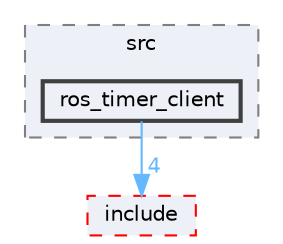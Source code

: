 digraph "smacc_client_library/ros_timer_client/src/ros_timer_client"
{
 // LATEX_PDF_SIZE
  bgcolor="transparent";
  edge [fontname=Helvetica,fontsize=10,labelfontname=Helvetica,labelfontsize=10];
  node [fontname=Helvetica,fontsize=10,shape=box,height=0.2,width=0.4];
  compound=true
  subgraph clusterdir_61770790d991a1944d2e2482a39b673a {
    graph [ bgcolor="#edf0f7", pencolor="grey50", label="src", fontname=Helvetica,fontsize=10 style="filled,dashed", URL="dir_61770790d991a1944d2e2482a39b673a.html",tooltip=""]
  dir_f1e90ff34bcf6731c98dc1b8a71f4f85 [label="ros_timer_client", fillcolor="#edf0f7", color="grey25", style="filled,bold", URL="dir_f1e90ff34bcf6731c98dc1b8a71f4f85.html",tooltip=""];
  }
  dir_5021b71ed3854d2b7eeca16e5c6a5b70 [label="include", fillcolor="#edf0f7", color="red", style="filled,dashed", URL="dir_5021b71ed3854d2b7eeca16e5c6a5b70.html",tooltip=""];
  dir_f1e90ff34bcf6731c98dc1b8a71f4f85->dir_5021b71ed3854d2b7eeca16e5c6a5b70 [headlabel="4", labeldistance=1.5 headhref="dir_000089_000052.html" color="steelblue1" fontcolor="steelblue1"];
}
